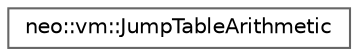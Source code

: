 digraph "Graphical Class Hierarchy"
{
 // LATEX_PDF_SIZE
  bgcolor="transparent";
  edge [fontname=Helvetica,fontsize=10,labelfontname=Helvetica,labelfontsize=10];
  node [fontname=Helvetica,fontsize=10,shape=box,height=0.2,width=0.4];
  rankdir="LR";
  Node0 [id="Node000000",label="neo::vm::JumpTableArithmetic",height=0.2,width=0.4,color="grey40", fillcolor="white", style="filled",URL="$classneo_1_1vm_1_1_jump_table_arithmetic.html",tooltip="Arithmetic-related opcode handlers for the JumpTable."];
}
